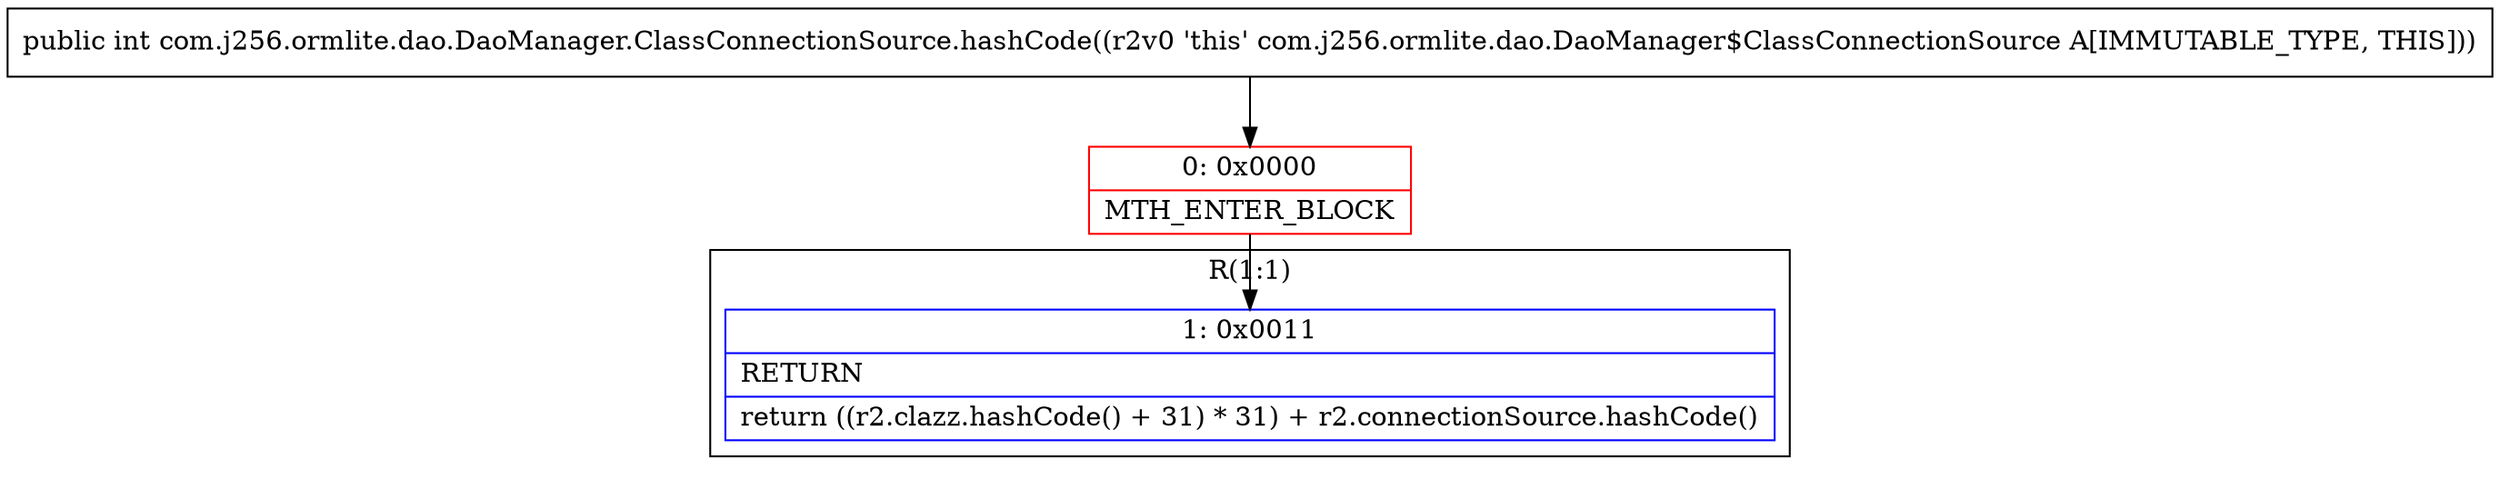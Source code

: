 digraph "CFG forcom.j256.ormlite.dao.DaoManager.ClassConnectionSource.hashCode()I" {
subgraph cluster_Region_1128372868 {
label = "R(1:1)";
node [shape=record,color=blue];
Node_1 [shape=record,label="{1\:\ 0x0011|RETURN\l|return ((r2.clazz.hashCode() + 31) * 31) + r2.connectionSource.hashCode()\l}"];
}
Node_0 [shape=record,color=red,label="{0\:\ 0x0000|MTH_ENTER_BLOCK\l}"];
MethodNode[shape=record,label="{public int com.j256.ormlite.dao.DaoManager.ClassConnectionSource.hashCode((r2v0 'this' com.j256.ormlite.dao.DaoManager$ClassConnectionSource A[IMMUTABLE_TYPE, THIS])) }"];
MethodNode -> Node_0;
Node_0 -> Node_1;
}

